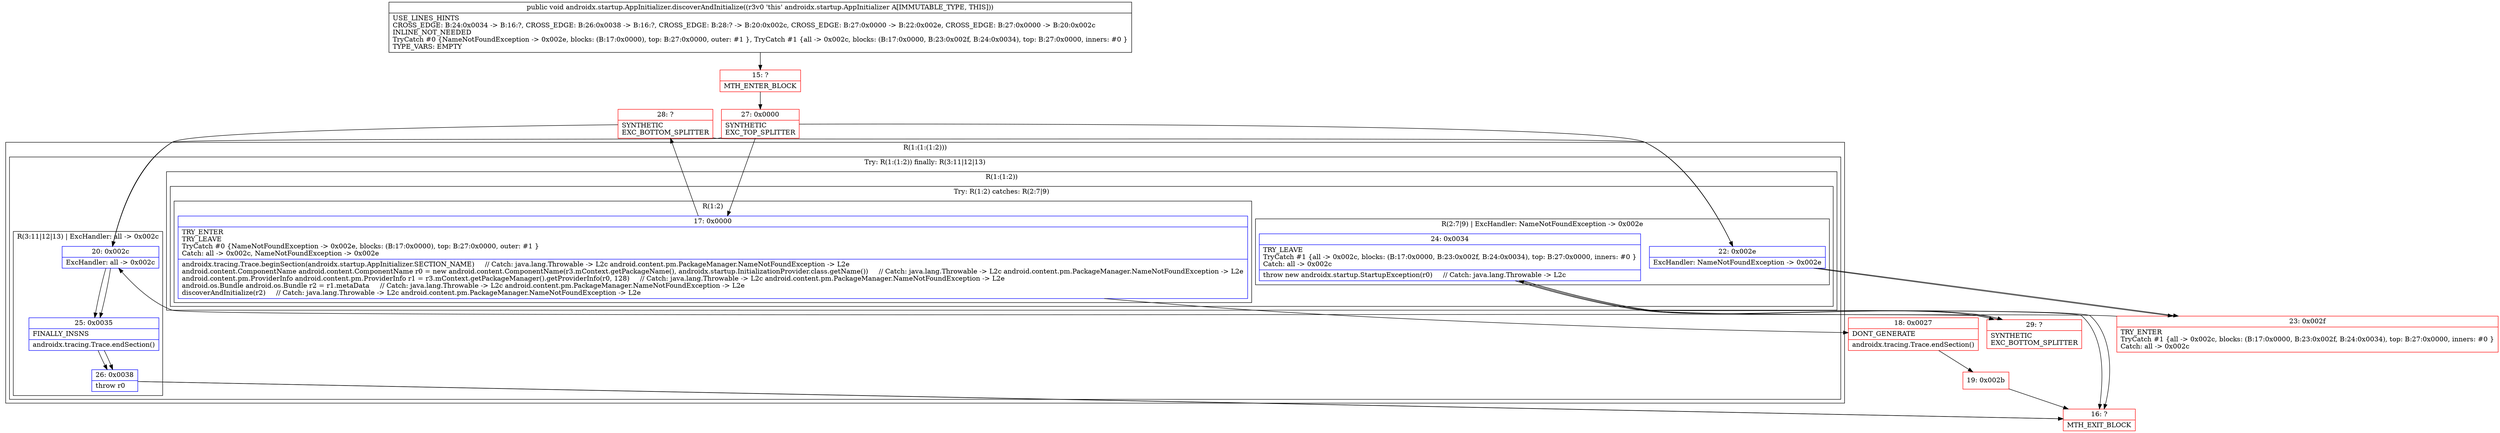 digraph "CFG forandroidx.startup.AppInitializer.discoverAndInitialize()V" {
subgraph cluster_Region_1240555189 {
label = "R(1:(1:(1:2)))";
node [shape=record,color=blue];
subgraph cluster_TryCatchRegion_2112948226 {
label = "Try: R(1:(1:2)) finally: R(3:11|12|13)";
node [shape=record,color=blue];
subgraph cluster_Region_939966901 {
label = "R(1:(1:2))";
node [shape=record,color=blue];
subgraph cluster_TryCatchRegion_1180100144 {
label = "Try: R(1:2) catches: R(2:7|9)";
node [shape=record,color=blue];
subgraph cluster_Region_444946822 {
label = "R(1:2)";
node [shape=record,color=blue];
Node_17 [shape=record,label="{17\:\ 0x0000|TRY_ENTER\lTRY_LEAVE\lTryCatch #0 \{NameNotFoundException \-\> 0x002e, blocks: (B:17:0x0000), top: B:27:0x0000, outer: #1 \}\lCatch: all \-\> 0x002c, NameNotFoundException \-\> 0x002e\l|androidx.tracing.Trace.beginSection(androidx.startup.AppInitializer.SECTION_NAME)     \/\/ Catch: java.lang.Throwable \-\> L2c android.content.pm.PackageManager.NameNotFoundException \-\> L2e\landroid.content.ComponentName android.content.ComponentName r0 = new android.content.ComponentName(r3.mContext.getPackageName(), androidx.startup.InitializationProvider.class.getName())     \/\/ Catch: java.lang.Throwable \-\> L2c android.content.pm.PackageManager.NameNotFoundException \-\> L2e\landroid.content.pm.ProviderInfo android.content.pm.ProviderInfo r1 = r3.mContext.getPackageManager().getProviderInfo(r0, 128)     \/\/ Catch: java.lang.Throwable \-\> L2c android.content.pm.PackageManager.NameNotFoundException \-\> L2e\landroid.os.Bundle android.os.Bundle r2 = r1.metaData     \/\/ Catch: java.lang.Throwable \-\> L2c android.content.pm.PackageManager.NameNotFoundException \-\> L2e\ldiscoverAndInitialize(r2)     \/\/ Catch: java.lang.Throwable \-\> L2c android.content.pm.PackageManager.NameNotFoundException \-\> L2e\l}"];
}
subgraph cluster_Region_93396153 {
label = "R(2:7|9) | ExcHandler: NameNotFoundException \-\> 0x002e\l";
node [shape=record,color=blue];
Node_22 [shape=record,label="{22\:\ 0x002e|ExcHandler: NameNotFoundException \-\> 0x002e\l}"];
Node_24 [shape=record,label="{24\:\ 0x0034|TRY_LEAVE\lTryCatch #1 \{all \-\> 0x002c, blocks: (B:17:0x0000, B:23:0x002f, B:24:0x0034), top: B:27:0x0000, inners: #0 \}\lCatch: all \-\> 0x002c\l|throw new androidx.startup.StartupException(r0)     \/\/ Catch: java.lang.Throwable \-\> L2c\l}"];
}
}
}
subgraph cluster_Region_1884661009 {
label = "R(3:11|12|13) | ExcHandler: all \-\> 0x002c\l";
node [shape=record,color=blue];
Node_20 [shape=record,label="{20\:\ 0x002c|ExcHandler: all \-\> 0x002c\l}"];
Node_25 [shape=record,label="{25\:\ 0x0035|FINALLY_INSNS\l|androidx.tracing.Trace.endSection()\l}"];
Node_26 [shape=record,label="{26\:\ 0x0038|throw r0\l}"];
}
}
}
subgraph cluster_Region_93396153 {
label = "R(2:7|9) | ExcHandler: NameNotFoundException \-\> 0x002e\l";
node [shape=record,color=blue];
Node_22 [shape=record,label="{22\:\ 0x002e|ExcHandler: NameNotFoundException \-\> 0x002e\l}"];
Node_24 [shape=record,label="{24\:\ 0x0034|TRY_LEAVE\lTryCatch #1 \{all \-\> 0x002c, blocks: (B:17:0x0000, B:23:0x002f, B:24:0x0034), top: B:27:0x0000, inners: #0 \}\lCatch: all \-\> 0x002c\l|throw new androidx.startup.StartupException(r0)     \/\/ Catch: java.lang.Throwable \-\> L2c\l}"];
}
subgraph cluster_Region_1884661009 {
label = "R(3:11|12|13) | ExcHandler: all \-\> 0x002c\l";
node [shape=record,color=blue];
Node_20 [shape=record,label="{20\:\ 0x002c|ExcHandler: all \-\> 0x002c\l}"];
Node_25 [shape=record,label="{25\:\ 0x0035|FINALLY_INSNS\l|androidx.tracing.Trace.endSection()\l}"];
Node_26 [shape=record,label="{26\:\ 0x0038|throw r0\l}"];
}
Node_15 [shape=record,color=red,label="{15\:\ ?|MTH_ENTER_BLOCK\l}"];
Node_27 [shape=record,color=red,label="{27\:\ 0x0000|SYNTHETIC\lEXC_TOP_SPLITTER\l}"];
Node_18 [shape=record,color=red,label="{18\:\ 0x0027|DONT_GENERATE\l|androidx.tracing.Trace.endSection()\l}"];
Node_19 [shape=record,color=red,label="{19\:\ 0x002b}"];
Node_16 [shape=record,color=red,label="{16\:\ ?|MTH_EXIT_BLOCK\l}"];
Node_28 [shape=record,color=red,label="{28\:\ ?|SYNTHETIC\lEXC_BOTTOM_SPLITTER\l}"];
Node_23 [shape=record,color=red,label="{23\:\ 0x002f|TRY_ENTER\lTryCatch #1 \{all \-\> 0x002c, blocks: (B:17:0x0000, B:23:0x002f, B:24:0x0034), top: B:27:0x0000, inners: #0 \}\lCatch: all \-\> 0x002c\l}"];
Node_29 [shape=record,color=red,label="{29\:\ ?|SYNTHETIC\lEXC_BOTTOM_SPLITTER\l}"];
MethodNode[shape=record,label="{public void androidx.startup.AppInitializer.discoverAndInitialize((r3v0 'this' androidx.startup.AppInitializer A[IMMUTABLE_TYPE, THIS]))  | USE_LINES_HINTS\lCROSS_EDGE: B:24:0x0034 \-\> B:16:?, CROSS_EDGE: B:26:0x0038 \-\> B:16:?, CROSS_EDGE: B:28:? \-\> B:20:0x002c, CROSS_EDGE: B:27:0x0000 \-\> B:22:0x002e, CROSS_EDGE: B:27:0x0000 \-\> B:20:0x002c\lINLINE_NOT_NEEDED\lTryCatch #0 \{NameNotFoundException \-\> 0x002e, blocks: (B:17:0x0000), top: B:27:0x0000, outer: #1 \}, TryCatch #1 \{all \-\> 0x002c, blocks: (B:17:0x0000, B:23:0x002f, B:24:0x0034), top: B:27:0x0000, inners: #0 \}\lTYPE_VARS: EMPTY\l}"];
MethodNode -> Node_15;Node_17 -> Node_18;
Node_17 -> Node_28;
Node_22 -> Node_23;
Node_24 -> Node_16;
Node_24 -> Node_29;
Node_20 -> Node_25;
Node_25 -> Node_26;
Node_26 -> Node_16;
Node_22 -> Node_23;
Node_24 -> Node_16;
Node_24 -> Node_29;
Node_20 -> Node_25;
Node_25 -> Node_26;
Node_26 -> Node_16;
Node_15 -> Node_27;
Node_27 -> Node_17;
Node_27 -> Node_22;
Node_27 -> Node_20;
Node_18 -> Node_19;
Node_19 -> Node_16;
Node_28 -> Node_22;
Node_28 -> Node_20;
Node_23 -> Node_24;
Node_29 -> Node_20;
}

